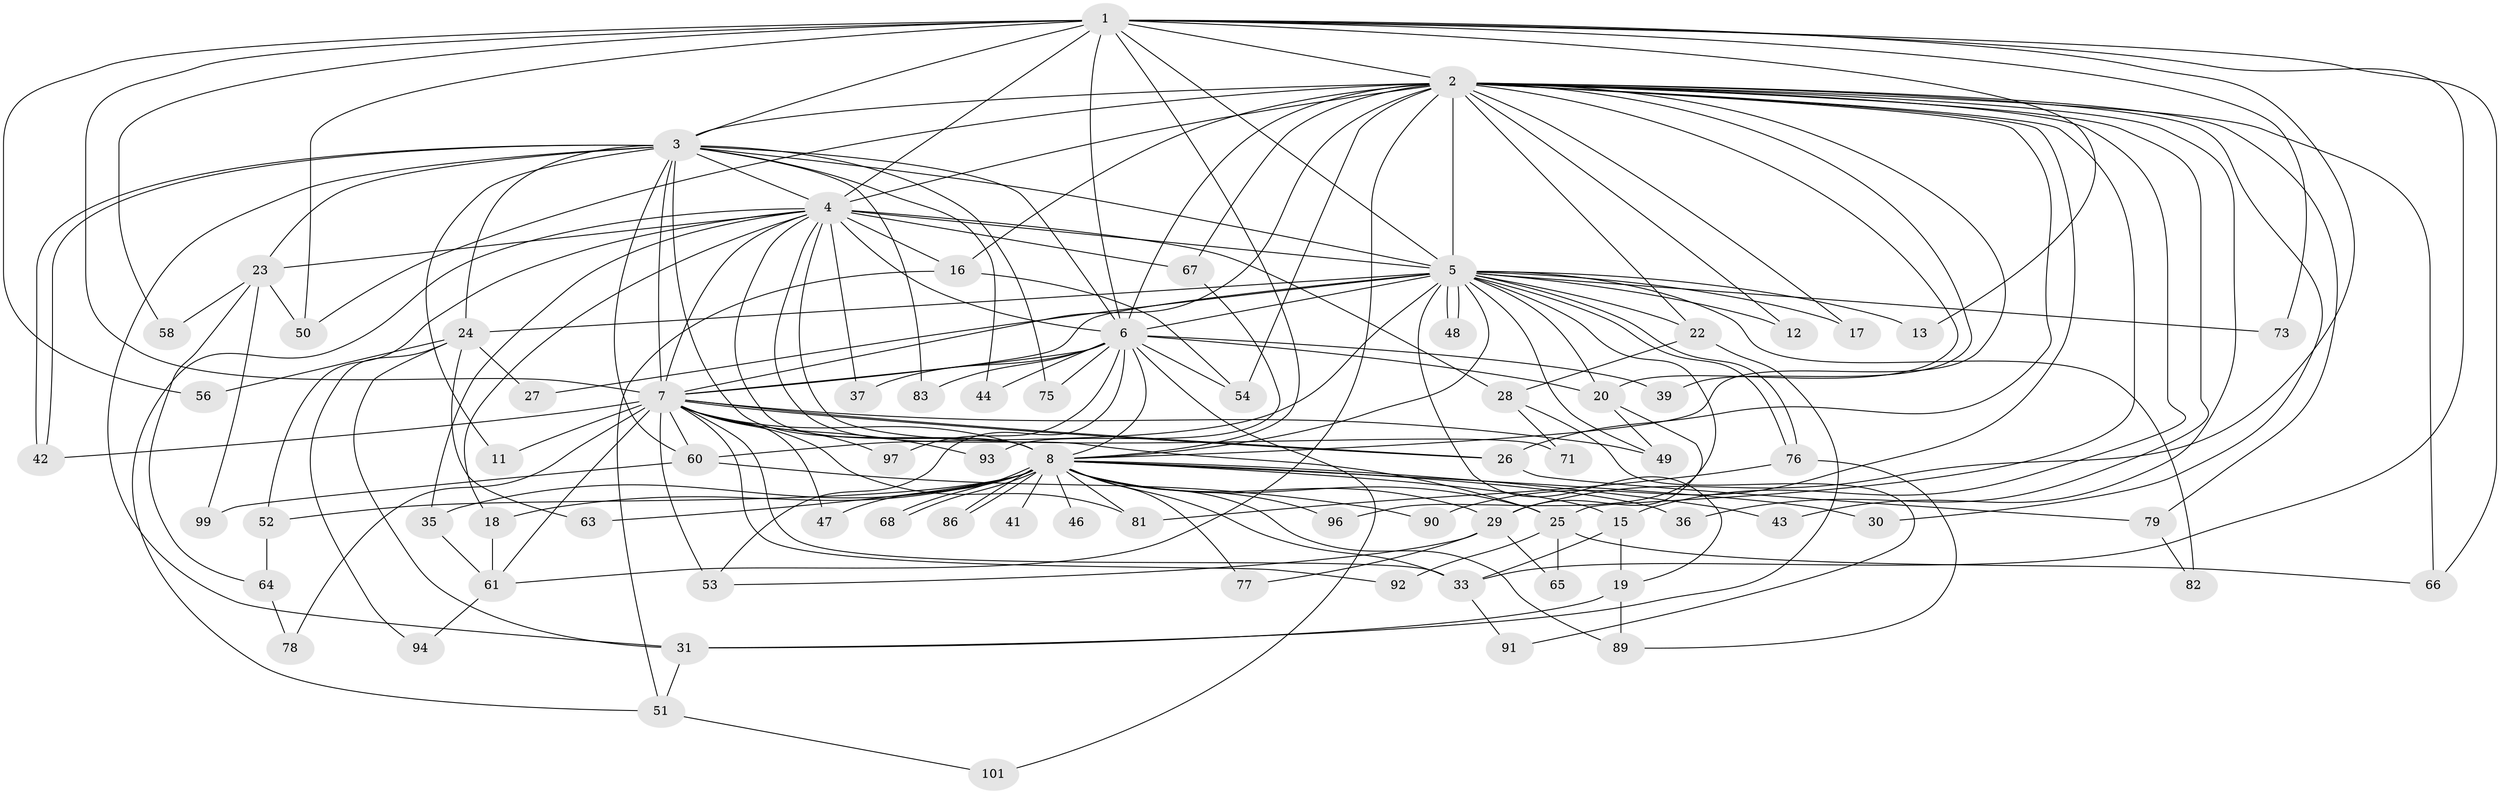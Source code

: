 // original degree distribution, {17: 0.0196078431372549, 19: 0.00980392156862745, 21: 0.00980392156862745, 12: 0.00980392156862745, 28: 0.00980392156862745, 15: 0.00980392156862745, 25: 0.00980392156862745, 32: 0.00980392156862745, 18: 0.00980392156862745, 2: 0.5196078431372549, 4: 0.09803921568627451, 3: 0.21568627450980393, 6: 0.0196078431372549, 8: 0.00980392156862745, 5: 0.029411764705882353, 7: 0.00980392156862745}
// Generated by graph-tools (version 1.1) at 2025/41/03/06/25 10:41:35]
// undirected, 76 vertices, 182 edges
graph export_dot {
graph [start="1"]
  node [color=gray90,style=filled];
  1 [super="+40"];
  2 [super="+10"];
  3 [super="+21"];
  4 [super="+9"];
  5 [super="+14"];
  6 [super="+32"];
  7 [super="+87"];
  8 [super="+38"];
  11;
  12;
  13;
  15;
  16 [super="+84"];
  17;
  18;
  19 [super="+55"];
  20 [super="+62"];
  22 [super="+88"];
  23;
  24 [super="+69"];
  25 [super="+85"];
  26 [super="+34"];
  27;
  28;
  29 [super="+70"];
  30;
  31;
  33 [super="+45"];
  35 [super="+98"];
  36;
  37;
  39;
  41;
  42 [super="+100"];
  43;
  44;
  46;
  47;
  48;
  49 [super="+57"];
  50 [super="+74"];
  51 [super="+59"];
  52;
  53 [super="+102"];
  54;
  56;
  58;
  60 [super="+72"];
  61 [super="+80"];
  63;
  64;
  65;
  66;
  67;
  68;
  71;
  73;
  75;
  76;
  77;
  78;
  79;
  81;
  82;
  83;
  86;
  89 [super="+95"];
  90;
  91;
  92;
  93;
  94;
  96;
  97;
  99;
  101;
  1 -- 2 [weight=2];
  1 -- 3;
  1 -- 4 [weight=2];
  1 -- 5;
  1 -- 6;
  1 -- 7;
  1 -- 8;
  1 -- 13;
  1 -- 29;
  1 -- 56;
  1 -- 58;
  1 -- 66;
  1 -- 73;
  1 -- 33;
  1 -- 50;
  2 -- 3 [weight=2];
  2 -- 4 [weight=4];
  2 -- 5 [weight=2];
  2 -- 6 [weight=2];
  2 -- 7 [weight=2];
  2 -- 8 [weight=2];
  2 -- 17;
  2 -- 20;
  2 -- 30;
  2 -- 36;
  2 -- 39;
  2 -- 50;
  2 -- 67;
  2 -- 90;
  2 -- 66;
  2 -- 43;
  2 -- 12;
  2 -- 15;
  2 -- 16;
  2 -- 79;
  2 -- 22;
  2 -- 54;
  2 -- 25;
  2 -- 26;
  2 -- 61;
  3 -- 4 [weight=2];
  3 -- 5 [weight=2];
  3 -- 6;
  3 -- 7;
  3 -- 8 [weight=2];
  3 -- 11;
  3 -- 23;
  3 -- 24;
  3 -- 31;
  3 -- 42;
  3 -- 42;
  3 -- 44;
  3 -- 75;
  3 -- 83;
  3 -- 60;
  4 -- 5 [weight=2];
  4 -- 6 [weight=2];
  4 -- 7 [weight=2];
  4 -- 8 [weight=2];
  4 -- 23;
  4 -- 67;
  4 -- 71;
  4 -- 35;
  4 -- 37;
  4 -- 16;
  4 -- 18;
  4 -- 51;
  4 -- 52;
  4 -- 25;
  4 -- 28;
  5 -- 6;
  5 -- 7;
  5 -- 8;
  5 -- 12;
  5 -- 13;
  5 -- 17;
  5 -- 19;
  5 -- 20;
  5 -- 22;
  5 -- 24 [weight=2];
  5 -- 27;
  5 -- 48;
  5 -- 48;
  5 -- 49;
  5 -- 60;
  5 -- 73;
  5 -- 76;
  5 -- 76;
  5 -- 82;
  5 -- 96;
  6 -- 7 [weight=2];
  6 -- 8;
  6 -- 53;
  6 -- 54;
  6 -- 83;
  6 -- 97;
  6 -- 101;
  6 -- 37;
  6 -- 39;
  6 -- 75;
  6 -- 44;
  6 -- 20;
  7 -- 8;
  7 -- 11;
  7 -- 26;
  7 -- 26;
  7 -- 33;
  7 -- 47;
  7 -- 60;
  7 -- 61;
  7 -- 78;
  7 -- 92;
  7 -- 93;
  7 -- 97;
  7 -- 49;
  7 -- 81;
  7 -- 53;
  7 -- 42;
  8 -- 15;
  8 -- 18;
  8 -- 29;
  8 -- 30;
  8 -- 35;
  8 -- 36;
  8 -- 41 [weight=2];
  8 -- 43;
  8 -- 46 [weight=2];
  8 -- 47;
  8 -- 52;
  8 -- 63;
  8 -- 68;
  8 -- 68;
  8 -- 77;
  8 -- 81;
  8 -- 86;
  8 -- 86;
  8 -- 96;
  8 -- 25;
  8 -- 89;
  8 -- 33;
  15 -- 19;
  15 -- 33;
  16 -- 54;
  16 -- 51;
  18 -- 61;
  19 -- 89;
  19 -- 31;
  20 -- 49;
  20 -- 29;
  22 -- 28;
  22 -- 31;
  23 -- 50;
  23 -- 58;
  23 -- 64;
  23 -- 99;
  24 -- 27;
  24 -- 31;
  24 -- 56;
  24 -- 63;
  24 -- 94;
  25 -- 65;
  25 -- 92;
  25 -- 66;
  26 -- 79;
  28 -- 71;
  28 -- 91;
  29 -- 53;
  29 -- 65;
  29 -- 77;
  31 -- 51;
  33 -- 91;
  35 -- 61;
  51 -- 101;
  52 -- 64;
  60 -- 90;
  60 -- 99;
  61 -- 94;
  64 -- 78;
  67 -- 93;
  76 -- 81;
  76 -- 89;
  79 -- 82;
}
